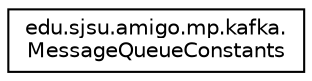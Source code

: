 digraph "Graphical Class Hierarchy"
{
  edge [fontname="Helvetica",fontsize="10",labelfontname="Helvetica",labelfontsize="10"];
  node [fontname="Helvetica",fontsize="10",shape=record];
  rankdir="LR";
  Node0 [label="edu.sjsu.amigo.mp.kafka.\lMessageQueueConstants",height=0.2,width=0.4,color="black", fillcolor="white", style="filled",URL="$interfaceedu_1_1sjsu_1_1amigo_1_1mp_1_1kafka_1_1_message_queue_constants.html"];
}
